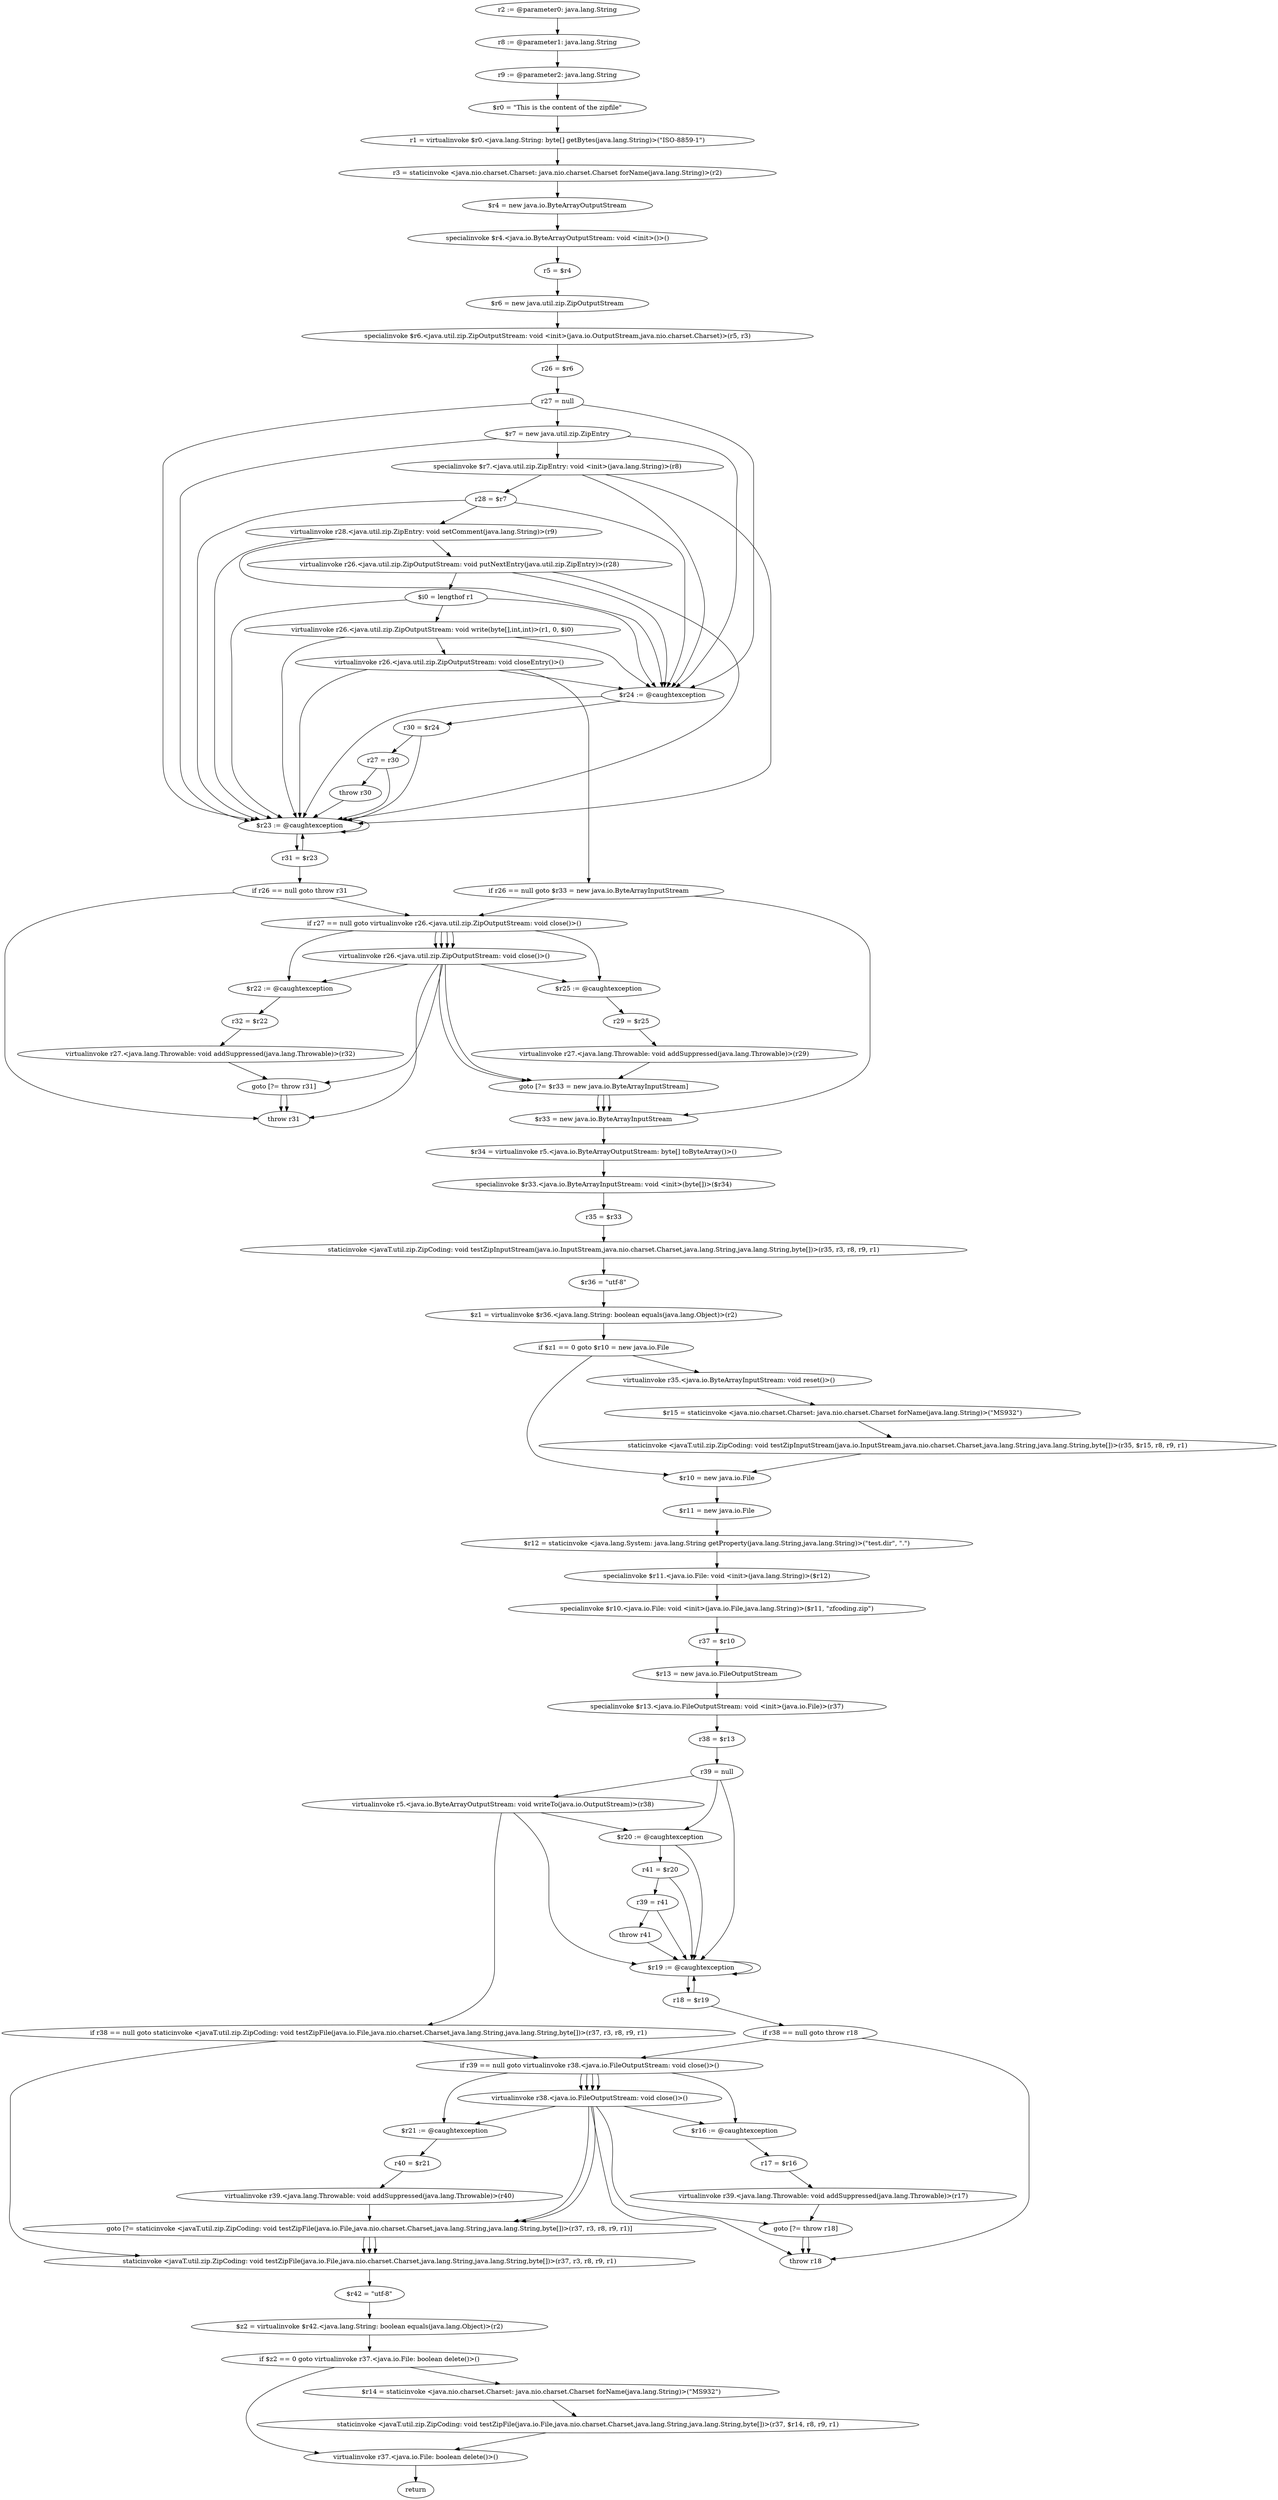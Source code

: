 digraph "unitGraph" {
    "r2 := @parameter0: java.lang.String"
    "r8 := @parameter1: java.lang.String"
    "r9 := @parameter2: java.lang.String"
    "$r0 = \"This is the content of the zipfile\""
    "r1 = virtualinvoke $r0.<java.lang.String: byte[] getBytes(java.lang.String)>(\"ISO-8859-1\")"
    "r3 = staticinvoke <java.nio.charset.Charset: java.nio.charset.Charset forName(java.lang.String)>(r2)"
    "$r4 = new java.io.ByteArrayOutputStream"
    "specialinvoke $r4.<java.io.ByteArrayOutputStream: void <init>()>()"
    "r5 = $r4"
    "$r6 = new java.util.zip.ZipOutputStream"
    "specialinvoke $r6.<java.util.zip.ZipOutputStream: void <init>(java.io.OutputStream,java.nio.charset.Charset)>(r5, r3)"
    "r26 = $r6"
    "r27 = null"
    "$r7 = new java.util.zip.ZipEntry"
    "specialinvoke $r7.<java.util.zip.ZipEntry: void <init>(java.lang.String)>(r8)"
    "r28 = $r7"
    "virtualinvoke r28.<java.util.zip.ZipEntry: void setComment(java.lang.String)>(r9)"
    "virtualinvoke r26.<java.util.zip.ZipOutputStream: void putNextEntry(java.util.zip.ZipEntry)>(r28)"
    "$i0 = lengthof r1"
    "virtualinvoke r26.<java.util.zip.ZipOutputStream: void write(byte[],int,int)>(r1, 0, $i0)"
    "virtualinvoke r26.<java.util.zip.ZipOutputStream: void closeEntry()>()"
    "if r26 == null goto $r33 = new java.io.ByteArrayInputStream"
    "if r27 == null goto virtualinvoke r26.<java.util.zip.ZipOutputStream: void close()>()"
    "virtualinvoke r26.<java.util.zip.ZipOutputStream: void close()>()"
    "goto [?= $r33 = new java.io.ByteArrayInputStream]"
    "$r25 := @caughtexception"
    "r29 = $r25"
    "virtualinvoke r27.<java.lang.Throwable: void addSuppressed(java.lang.Throwable)>(r29)"
    "$r24 := @caughtexception"
    "r30 = $r24"
    "r27 = r30"
    "throw r30"
    "$r23 := @caughtexception"
    "r31 = $r23"
    "if r26 == null goto throw r31"
    "goto [?= throw r31]"
    "$r22 := @caughtexception"
    "r32 = $r22"
    "virtualinvoke r27.<java.lang.Throwable: void addSuppressed(java.lang.Throwable)>(r32)"
    "throw r31"
    "$r33 = new java.io.ByteArrayInputStream"
    "$r34 = virtualinvoke r5.<java.io.ByteArrayOutputStream: byte[] toByteArray()>()"
    "specialinvoke $r33.<java.io.ByteArrayInputStream: void <init>(byte[])>($r34)"
    "r35 = $r33"
    "staticinvoke <javaT.util.zip.ZipCoding: void testZipInputStream(java.io.InputStream,java.nio.charset.Charset,java.lang.String,java.lang.String,byte[])>(r35, r3, r8, r9, r1)"
    "$r36 = \"utf-8\""
    "$z1 = virtualinvoke $r36.<java.lang.String: boolean equals(java.lang.Object)>(r2)"
    "if $z1 == 0 goto $r10 = new java.io.File"
    "virtualinvoke r35.<java.io.ByteArrayInputStream: void reset()>()"
    "$r15 = staticinvoke <java.nio.charset.Charset: java.nio.charset.Charset forName(java.lang.String)>(\"MS932\")"
    "staticinvoke <javaT.util.zip.ZipCoding: void testZipInputStream(java.io.InputStream,java.nio.charset.Charset,java.lang.String,java.lang.String,byte[])>(r35, $r15, r8, r9, r1)"
    "$r10 = new java.io.File"
    "$r11 = new java.io.File"
    "$r12 = staticinvoke <java.lang.System: java.lang.String getProperty(java.lang.String,java.lang.String)>(\"test.dir\", \".\")"
    "specialinvoke $r11.<java.io.File: void <init>(java.lang.String)>($r12)"
    "specialinvoke $r10.<java.io.File: void <init>(java.io.File,java.lang.String)>($r11, \"zfcoding.zip\")"
    "r37 = $r10"
    "$r13 = new java.io.FileOutputStream"
    "specialinvoke $r13.<java.io.FileOutputStream: void <init>(java.io.File)>(r37)"
    "r38 = $r13"
    "r39 = null"
    "virtualinvoke r5.<java.io.ByteArrayOutputStream: void writeTo(java.io.OutputStream)>(r38)"
    "if r38 == null goto staticinvoke <javaT.util.zip.ZipCoding: void testZipFile(java.io.File,java.nio.charset.Charset,java.lang.String,java.lang.String,byte[])>(r37, r3, r8, r9, r1)"
    "if r39 == null goto virtualinvoke r38.<java.io.FileOutputStream: void close()>()"
    "virtualinvoke r38.<java.io.FileOutputStream: void close()>()"
    "goto [?= staticinvoke <javaT.util.zip.ZipCoding: void testZipFile(java.io.File,java.nio.charset.Charset,java.lang.String,java.lang.String,byte[])>(r37, r3, r8, r9, r1)]"
    "$r21 := @caughtexception"
    "r40 = $r21"
    "virtualinvoke r39.<java.lang.Throwable: void addSuppressed(java.lang.Throwable)>(r40)"
    "$r20 := @caughtexception"
    "r41 = $r20"
    "r39 = r41"
    "throw r41"
    "$r19 := @caughtexception"
    "r18 = $r19"
    "if r38 == null goto throw r18"
    "goto [?= throw r18]"
    "$r16 := @caughtexception"
    "r17 = $r16"
    "virtualinvoke r39.<java.lang.Throwable: void addSuppressed(java.lang.Throwable)>(r17)"
    "throw r18"
    "staticinvoke <javaT.util.zip.ZipCoding: void testZipFile(java.io.File,java.nio.charset.Charset,java.lang.String,java.lang.String,byte[])>(r37, r3, r8, r9, r1)"
    "$r42 = \"utf-8\""
    "$z2 = virtualinvoke $r42.<java.lang.String: boolean equals(java.lang.Object)>(r2)"
    "if $z2 == 0 goto virtualinvoke r37.<java.io.File: boolean delete()>()"
    "$r14 = staticinvoke <java.nio.charset.Charset: java.nio.charset.Charset forName(java.lang.String)>(\"MS932\")"
    "staticinvoke <javaT.util.zip.ZipCoding: void testZipFile(java.io.File,java.nio.charset.Charset,java.lang.String,java.lang.String,byte[])>(r37, $r14, r8, r9, r1)"
    "virtualinvoke r37.<java.io.File: boolean delete()>()"
    "return"
    "r2 := @parameter0: java.lang.String"->"r8 := @parameter1: java.lang.String";
    "r8 := @parameter1: java.lang.String"->"r9 := @parameter2: java.lang.String";
    "r9 := @parameter2: java.lang.String"->"$r0 = \"This is the content of the zipfile\"";
    "$r0 = \"This is the content of the zipfile\""->"r1 = virtualinvoke $r0.<java.lang.String: byte[] getBytes(java.lang.String)>(\"ISO-8859-1\")";
    "r1 = virtualinvoke $r0.<java.lang.String: byte[] getBytes(java.lang.String)>(\"ISO-8859-1\")"->"r3 = staticinvoke <java.nio.charset.Charset: java.nio.charset.Charset forName(java.lang.String)>(r2)";
    "r3 = staticinvoke <java.nio.charset.Charset: java.nio.charset.Charset forName(java.lang.String)>(r2)"->"$r4 = new java.io.ByteArrayOutputStream";
    "$r4 = new java.io.ByteArrayOutputStream"->"specialinvoke $r4.<java.io.ByteArrayOutputStream: void <init>()>()";
    "specialinvoke $r4.<java.io.ByteArrayOutputStream: void <init>()>()"->"r5 = $r4";
    "r5 = $r4"->"$r6 = new java.util.zip.ZipOutputStream";
    "$r6 = new java.util.zip.ZipOutputStream"->"specialinvoke $r6.<java.util.zip.ZipOutputStream: void <init>(java.io.OutputStream,java.nio.charset.Charset)>(r5, r3)";
    "specialinvoke $r6.<java.util.zip.ZipOutputStream: void <init>(java.io.OutputStream,java.nio.charset.Charset)>(r5, r3)"->"r26 = $r6";
    "r26 = $r6"->"r27 = null";
    "r27 = null"->"$r24 := @caughtexception";
    "r27 = null"->"$r23 := @caughtexception";
    "r27 = null"->"$r7 = new java.util.zip.ZipEntry";
    "$r7 = new java.util.zip.ZipEntry"->"$r24 := @caughtexception";
    "$r7 = new java.util.zip.ZipEntry"->"$r23 := @caughtexception";
    "$r7 = new java.util.zip.ZipEntry"->"specialinvoke $r7.<java.util.zip.ZipEntry: void <init>(java.lang.String)>(r8)";
    "specialinvoke $r7.<java.util.zip.ZipEntry: void <init>(java.lang.String)>(r8)"->"$r24 := @caughtexception";
    "specialinvoke $r7.<java.util.zip.ZipEntry: void <init>(java.lang.String)>(r8)"->"$r23 := @caughtexception";
    "specialinvoke $r7.<java.util.zip.ZipEntry: void <init>(java.lang.String)>(r8)"->"r28 = $r7";
    "r28 = $r7"->"$r24 := @caughtexception";
    "r28 = $r7"->"$r23 := @caughtexception";
    "r28 = $r7"->"virtualinvoke r28.<java.util.zip.ZipEntry: void setComment(java.lang.String)>(r9)";
    "virtualinvoke r28.<java.util.zip.ZipEntry: void setComment(java.lang.String)>(r9)"->"$r24 := @caughtexception";
    "virtualinvoke r28.<java.util.zip.ZipEntry: void setComment(java.lang.String)>(r9)"->"$r23 := @caughtexception";
    "virtualinvoke r28.<java.util.zip.ZipEntry: void setComment(java.lang.String)>(r9)"->"virtualinvoke r26.<java.util.zip.ZipOutputStream: void putNextEntry(java.util.zip.ZipEntry)>(r28)";
    "virtualinvoke r26.<java.util.zip.ZipOutputStream: void putNextEntry(java.util.zip.ZipEntry)>(r28)"->"$r24 := @caughtexception";
    "virtualinvoke r26.<java.util.zip.ZipOutputStream: void putNextEntry(java.util.zip.ZipEntry)>(r28)"->"$r23 := @caughtexception";
    "virtualinvoke r26.<java.util.zip.ZipOutputStream: void putNextEntry(java.util.zip.ZipEntry)>(r28)"->"$i0 = lengthof r1";
    "$i0 = lengthof r1"->"$r24 := @caughtexception";
    "$i0 = lengthof r1"->"$r23 := @caughtexception";
    "$i0 = lengthof r1"->"virtualinvoke r26.<java.util.zip.ZipOutputStream: void write(byte[],int,int)>(r1, 0, $i0)";
    "virtualinvoke r26.<java.util.zip.ZipOutputStream: void write(byte[],int,int)>(r1, 0, $i0)"->"$r24 := @caughtexception";
    "virtualinvoke r26.<java.util.zip.ZipOutputStream: void write(byte[],int,int)>(r1, 0, $i0)"->"$r23 := @caughtexception";
    "virtualinvoke r26.<java.util.zip.ZipOutputStream: void write(byte[],int,int)>(r1, 0, $i0)"->"virtualinvoke r26.<java.util.zip.ZipOutputStream: void closeEntry()>()";
    "virtualinvoke r26.<java.util.zip.ZipOutputStream: void closeEntry()>()"->"$r24 := @caughtexception";
    "virtualinvoke r26.<java.util.zip.ZipOutputStream: void closeEntry()>()"->"$r23 := @caughtexception";
    "virtualinvoke r26.<java.util.zip.ZipOutputStream: void closeEntry()>()"->"if r26 == null goto $r33 = new java.io.ByteArrayInputStream";
    "if r26 == null goto $r33 = new java.io.ByteArrayInputStream"->"if r27 == null goto virtualinvoke r26.<java.util.zip.ZipOutputStream: void close()>()";
    "if r26 == null goto $r33 = new java.io.ByteArrayInputStream"->"$r33 = new java.io.ByteArrayInputStream";
    "if r27 == null goto virtualinvoke r26.<java.util.zip.ZipOutputStream: void close()>()"->"virtualinvoke r26.<java.util.zip.ZipOutputStream: void close()>()";
    "if r27 == null goto virtualinvoke r26.<java.util.zip.ZipOutputStream: void close()>()"->"virtualinvoke r26.<java.util.zip.ZipOutputStream: void close()>()";
    "if r27 == null goto virtualinvoke r26.<java.util.zip.ZipOutputStream: void close()>()"->"$r25 := @caughtexception";
    "virtualinvoke r26.<java.util.zip.ZipOutputStream: void close()>()"->"goto [?= $r33 = new java.io.ByteArrayInputStream]";
    "virtualinvoke r26.<java.util.zip.ZipOutputStream: void close()>()"->"$r25 := @caughtexception";
    "goto [?= $r33 = new java.io.ByteArrayInputStream]"->"$r33 = new java.io.ByteArrayInputStream";
    "$r25 := @caughtexception"->"r29 = $r25";
    "r29 = $r25"->"virtualinvoke r27.<java.lang.Throwable: void addSuppressed(java.lang.Throwable)>(r29)";
    "virtualinvoke r27.<java.lang.Throwable: void addSuppressed(java.lang.Throwable)>(r29)"->"goto [?= $r33 = new java.io.ByteArrayInputStream]";
    "goto [?= $r33 = new java.io.ByteArrayInputStream]"->"$r33 = new java.io.ByteArrayInputStream";
    "virtualinvoke r26.<java.util.zip.ZipOutputStream: void close()>()"->"goto [?= $r33 = new java.io.ByteArrayInputStream]";
    "goto [?= $r33 = new java.io.ByteArrayInputStream]"->"$r33 = new java.io.ByteArrayInputStream";
    "$r24 := @caughtexception"->"r30 = $r24";
    "$r24 := @caughtexception"->"$r23 := @caughtexception";
    "r30 = $r24"->"r27 = r30";
    "r30 = $r24"->"$r23 := @caughtexception";
    "r27 = r30"->"throw r30";
    "r27 = r30"->"$r23 := @caughtexception";
    "throw r30"->"$r23 := @caughtexception";
    "$r23 := @caughtexception"->"r31 = $r23";
    "$r23 := @caughtexception"->"$r23 := @caughtexception";
    "r31 = $r23"->"if r26 == null goto throw r31";
    "r31 = $r23"->"$r23 := @caughtexception";
    "if r26 == null goto throw r31"->"if r27 == null goto virtualinvoke r26.<java.util.zip.ZipOutputStream: void close()>()";
    "if r26 == null goto throw r31"->"throw r31";
    "if r27 == null goto virtualinvoke r26.<java.util.zip.ZipOutputStream: void close()>()"->"virtualinvoke r26.<java.util.zip.ZipOutputStream: void close()>()";
    "if r27 == null goto virtualinvoke r26.<java.util.zip.ZipOutputStream: void close()>()"->"virtualinvoke r26.<java.util.zip.ZipOutputStream: void close()>()";
    "if r27 == null goto virtualinvoke r26.<java.util.zip.ZipOutputStream: void close()>()"->"$r22 := @caughtexception";
    "virtualinvoke r26.<java.util.zip.ZipOutputStream: void close()>()"->"goto [?= throw r31]";
    "virtualinvoke r26.<java.util.zip.ZipOutputStream: void close()>()"->"$r22 := @caughtexception";
    "goto [?= throw r31]"->"throw r31";
    "$r22 := @caughtexception"->"r32 = $r22";
    "r32 = $r22"->"virtualinvoke r27.<java.lang.Throwable: void addSuppressed(java.lang.Throwable)>(r32)";
    "virtualinvoke r27.<java.lang.Throwable: void addSuppressed(java.lang.Throwable)>(r32)"->"goto [?= throw r31]";
    "goto [?= throw r31]"->"throw r31";
    "virtualinvoke r26.<java.util.zip.ZipOutputStream: void close()>()"->"throw r31";
    "$r33 = new java.io.ByteArrayInputStream"->"$r34 = virtualinvoke r5.<java.io.ByteArrayOutputStream: byte[] toByteArray()>()";
    "$r34 = virtualinvoke r5.<java.io.ByteArrayOutputStream: byte[] toByteArray()>()"->"specialinvoke $r33.<java.io.ByteArrayInputStream: void <init>(byte[])>($r34)";
    "specialinvoke $r33.<java.io.ByteArrayInputStream: void <init>(byte[])>($r34)"->"r35 = $r33";
    "r35 = $r33"->"staticinvoke <javaT.util.zip.ZipCoding: void testZipInputStream(java.io.InputStream,java.nio.charset.Charset,java.lang.String,java.lang.String,byte[])>(r35, r3, r8, r9, r1)";
    "staticinvoke <javaT.util.zip.ZipCoding: void testZipInputStream(java.io.InputStream,java.nio.charset.Charset,java.lang.String,java.lang.String,byte[])>(r35, r3, r8, r9, r1)"->"$r36 = \"utf-8\"";
    "$r36 = \"utf-8\""->"$z1 = virtualinvoke $r36.<java.lang.String: boolean equals(java.lang.Object)>(r2)";
    "$z1 = virtualinvoke $r36.<java.lang.String: boolean equals(java.lang.Object)>(r2)"->"if $z1 == 0 goto $r10 = new java.io.File";
    "if $z1 == 0 goto $r10 = new java.io.File"->"virtualinvoke r35.<java.io.ByteArrayInputStream: void reset()>()";
    "if $z1 == 0 goto $r10 = new java.io.File"->"$r10 = new java.io.File";
    "virtualinvoke r35.<java.io.ByteArrayInputStream: void reset()>()"->"$r15 = staticinvoke <java.nio.charset.Charset: java.nio.charset.Charset forName(java.lang.String)>(\"MS932\")";
    "$r15 = staticinvoke <java.nio.charset.Charset: java.nio.charset.Charset forName(java.lang.String)>(\"MS932\")"->"staticinvoke <javaT.util.zip.ZipCoding: void testZipInputStream(java.io.InputStream,java.nio.charset.Charset,java.lang.String,java.lang.String,byte[])>(r35, $r15, r8, r9, r1)";
    "staticinvoke <javaT.util.zip.ZipCoding: void testZipInputStream(java.io.InputStream,java.nio.charset.Charset,java.lang.String,java.lang.String,byte[])>(r35, $r15, r8, r9, r1)"->"$r10 = new java.io.File";
    "$r10 = new java.io.File"->"$r11 = new java.io.File";
    "$r11 = new java.io.File"->"$r12 = staticinvoke <java.lang.System: java.lang.String getProperty(java.lang.String,java.lang.String)>(\"test.dir\", \".\")";
    "$r12 = staticinvoke <java.lang.System: java.lang.String getProperty(java.lang.String,java.lang.String)>(\"test.dir\", \".\")"->"specialinvoke $r11.<java.io.File: void <init>(java.lang.String)>($r12)";
    "specialinvoke $r11.<java.io.File: void <init>(java.lang.String)>($r12)"->"specialinvoke $r10.<java.io.File: void <init>(java.io.File,java.lang.String)>($r11, \"zfcoding.zip\")";
    "specialinvoke $r10.<java.io.File: void <init>(java.io.File,java.lang.String)>($r11, \"zfcoding.zip\")"->"r37 = $r10";
    "r37 = $r10"->"$r13 = new java.io.FileOutputStream";
    "$r13 = new java.io.FileOutputStream"->"specialinvoke $r13.<java.io.FileOutputStream: void <init>(java.io.File)>(r37)";
    "specialinvoke $r13.<java.io.FileOutputStream: void <init>(java.io.File)>(r37)"->"r38 = $r13";
    "r38 = $r13"->"r39 = null";
    "r39 = null"->"$r20 := @caughtexception";
    "r39 = null"->"$r19 := @caughtexception";
    "r39 = null"->"virtualinvoke r5.<java.io.ByteArrayOutputStream: void writeTo(java.io.OutputStream)>(r38)";
    "virtualinvoke r5.<java.io.ByteArrayOutputStream: void writeTo(java.io.OutputStream)>(r38)"->"$r20 := @caughtexception";
    "virtualinvoke r5.<java.io.ByteArrayOutputStream: void writeTo(java.io.OutputStream)>(r38)"->"$r19 := @caughtexception";
    "virtualinvoke r5.<java.io.ByteArrayOutputStream: void writeTo(java.io.OutputStream)>(r38)"->"if r38 == null goto staticinvoke <javaT.util.zip.ZipCoding: void testZipFile(java.io.File,java.nio.charset.Charset,java.lang.String,java.lang.String,byte[])>(r37, r3, r8, r9, r1)";
    "if r38 == null goto staticinvoke <javaT.util.zip.ZipCoding: void testZipFile(java.io.File,java.nio.charset.Charset,java.lang.String,java.lang.String,byte[])>(r37, r3, r8, r9, r1)"->"if r39 == null goto virtualinvoke r38.<java.io.FileOutputStream: void close()>()";
    "if r38 == null goto staticinvoke <javaT.util.zip.ZipCoding: void testZipFile(java.io.File,java.nio.charset.Charset,java.lang.String,java.lang.String,byte[])>(r37, r3, r8, r9, r1)"->"staticinvoke <javaT.util.zip.ZipCoding: void testZipFile(java.io.File,java.nio.charset.Charset,java.lang.String,java.lang.String,byte[])>(r37, r3, r8, r9, r1)";
    "if r39 == null goto virtualinvoke r38.<java.io.FileOutputStream: void close()>()"->"virtualinvoke r38.<java.io.FileOutputStream: void close()>()";
    "if r39 == null goto virtualinvoke r38.<java.io.FileOutputStream: void close()>()"->"virtualinvoke r38.<java.io.FileOutputStream: void close()>()";
    "if r39 == null goto virtualinvoke r38.<java.io.FileOutputStream: void close()>()"->"$r21 := @caughtexception";
    "virtualinvoke r38.<java.io.FileOutputStream: void close()>()"->"goto [?= staticinvoke <javaT.util.zip.ZipCoding: void testZipFile(java.io.File,java.nio.charset.Charset,java.lang.String,java.lang.String,byte[])>(r37, r3, r8, r9, r1)]";
    "virtualinvoke r38.<java.io.FileOutputStream: void close()>()"->"$r21 := @caughtexception";
    "goto [?= staticinvoke <javaT.util.zip.ZipCoding: void testZipFile(java.io.File,java.nio.charset.Charset,java.lang.String,java.lang.String,byte[])>(r37, r3, r8, r9, r1)]"->"staticinvoke <javaT.util.zip.ZipCoding: void testZipFile(java.io.File,java.nio.charset.Charset,java.lang.String,java.lang.String,byte[])>(r37, r3, r8, r9, r1)";
    "$r21 := @caughtexception"->"r40 = $r21";
    "r40 = $r21"->"virtualinvoke r39.<java.lang.Throwable: void addSuppressed(java.lang.Throwable)>(r40)";
    "virtualinvoke r39.<java.lang.Throwable: void addSuppressed(java.lang.Throwable)>(r40)"->"goto [?= staticinvoke <javaT.util.zip.ZipCoding: void testZipFile(java.io.File,java.nio.charset.Charset,java.lang.String,java.lang.String,byte[])>(r37, r3, r8, r9, r1)]";
    "goto [?= staticinvoke <javaT.util.zip.ZipCoding: void testZipFile(java.io.File,java.nio.charset.Charset,java.lang.String,java.lang.String,byte[])>(r37, r3, r8, r9, r1)]"->"staticinvoke <javaT.util.zip.ZipCoding: void testZipFile(java.io.File,java.nio.charset.Charset,java.lang.String,java.lang.String,byte[])>(r37, r3, r8, r9, r1)";
    "virtualinvoke r38.<java.io.FileOutputStream: void close()>()"->"goto [?= staticinvoke <javaT.util.zip.ZipCoding: void testZipFile(java.io.File,java.nio.charset.Charset,java.lang.String,java.lang.String,byte[])>(r37, r3, r8, r9, r1)]";
    "goto [?= staticinvoke <javaT.util.zip.ZipCoding: void testZipFile(java.io.File,java.nio.charset.Charset,java.lang.String,java.lang.String,byte[])>(r37, r3, r8, r9, r1)]"->"staticinvoke <javaT.util.zip.ZipCoding: void testZipFile(java.io.File,java.nio.charset.Charset,java.lang.String,java.lang.String,byte[])>(r37, r3, r8, r9, r1)";
    "$r20 := @caughtexception"->"r41 = $r20";
    "$r20 := @caughtexception"->"$r19 := @caughtexception";
    "r41 = $r20"->"r39 = r41";
    "r41 = $r20"->"$r19 := @caughtexception";
    "r39 = r41"->"throw r41";
    "r39 = r41"->"$r19 := @caughtexception";
    "throw r41"->"$r19 := @caughtexception";
    "$r19 := @caughtexception"->"r18 = $r19";
    "$r19 := @caughtexception"->"$r19 := @caughtexception";
    "r18 = $r19"->"if r38 == null goto throw r18";
    "r18 = $r19"->"$r19 := @caughtexception";
    "if r38 == null goto throw r18"->"if r39 == null goto virtualinvoke r38.<java.io.FileOutputStream: void close()>()";
    "if r38 == null goto throw r18"->"throw r18";
    "if r39 == null goto virtualinvoke r38.<java.io.FileOutputStream: void close()>()"->"virtualinvoke r38.<java.io.FileOutputStream: void close()>()";
    "if r39 == null goto virtualinvoke r38.<java.io.FileOutputStream: void close()>()"->"virtualinvoke r38.<java.io.FileOutputStream: void close()>()";
    "if r39 == null goto virtualinvoke r38.<java.io.FileOutputStream: void close()>()"->"$r16 := @caughtexception";
    "virtualinvoke r38.<java.io.FileOutputStream: void close()>()"->"goto [?= throw r18]";
    "virtualinvoke r38.<java.io.FileOutputStream: void close()>()"->"$r16 := @caughtexception";
    "goto [?= throw r18]"->"throw r18";
    "$r16 := @caughtexception"->"r17 = $r16";
    "r17 = $r16"->"virtualinvoke r39.<java.lang.Throwable: void addSuppressed(java.lang.Throwable)>(r17)";
    "virtualinvoke r39.<java.lang.Throwable: void addSuppressed(java.lang.Throwable)>(r17)"->"goto [?= throw r18]";
    "goto [?= throw r18]"->"throw r18";
    "virtualinvoke r38.<java.io.FileOutputStream: void close()>()"->"throw r18";
    "staticinvoke <javaT.util.zip.ZipCoding: void testZipFile(java.io.File,java.nio.charset.Charset,java.lang.String,java.lang.String,byte[])>(r37, r3, r8, r9, r1)"->"$r42 = \"utf-8\"";
    "$r42 = \"utf-8\""->"$z2 = virtualinvoke $r42.<java.lang.String: boolean equals(java.lang.Object)>(r2)";
    "$z2 = virtualinvoke $r42.<java.lang.String: boolean equals(java.lang.Object)>(r2)"->"if $z2 == 0 goto virtualinvoke r37.<java.io.File: boolean delete()>()";
    "if $z2 == 0 goto virtualinvoke r37.<java.io.File: boolean delete()>()"->"$r14 = staticinvoke <java.nio.charset.Charset: java.nio.charset.Charset forName(java.lang.String)>(\"MS932\")";
    "if $z2 == 0 goto virtualinvoke r37.<java.io.File: boolean delete()>()"->"virtualinvoke r37.<java.io.File: boolean delete()>()";
    "$r14 = staticinvoke <java.nio.charset.Charset: java.nio.charset.Charset forName(java.lang.String)>(\"MS932\")"->"staticinvoke <javaT.util.zip.ZipCoding: void testZipFile(java.io.File,java.nio.charset.Charset,java.lang.String,java.lang.String,byte[])>(r37, $r14, r8, r9, r1)";
    "staticinvoke <javaT.util.zip.ZipCoding: void testZipFile(java.io.File,java.nio.charset.Charset,java.lang.String,java.lang.String,byte[])>(r37, $r14, r8, r9, r1)"->"virtualinvoke r37.<java.io.File: boolean delete()>()";
    "virtualinvoke r37.<java.io.File: boolean delete()>()"->"return";
}
